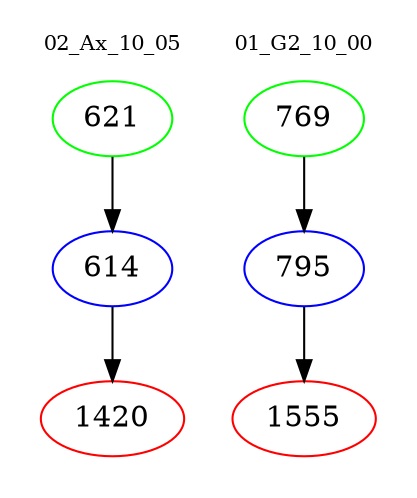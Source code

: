digraph{
subgraph cluster_0 {
color = white
label = "02_Ax_10_05";
fontsize=10;
T0_621 [label="621", color="green"]
T0_621 -> T0_614 [color="black"]
T0_614 [label="614", color="blue"]
T0_614 -> T0_1420 [color="black"]
T0_1420 [label="1420", color="red"]
}
subgraph cluster_1 {
color = white
label = "01_G2_10_00";
fontsize=10;
T1_769 [label="769", color="green"]
T1_769 -> T1_795 [color="black"]
T1_795 [label="795", color="blue"]
T1_795 -> T1_1555 [color="black"]
T1_1555 [label="1555", color="red"]
}
}
